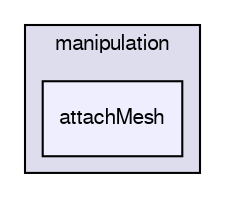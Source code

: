 digraph "applications/utilities/mesh/manipulation/attachMesh" {
  bgcolor=transparent;
  compound=true
  node [ fontsize="10", fontname="FreeSans"];
  edge [ labelfontsize="10", labelfontname="FreeSans"];
  subgraph clusterdir_15449a1ef4a09517cc5e2efa6b11565e {
    graph [ bgcolor="#ddddee", pencolor="black", label="manipulation" fontname="FreeSans", fontsize="10", URL="dir_15449a1ef4a09517cc5e2efa6b11565e.html"]
  dir_81045ddf298596090a20f23a8b031479 [shape=box, label="attachMesh", style="filled", fillcolor="#eeeeff", pencolor="black", URL="dir_81045ddf298596090a20f23a8b031479.html"];
  }
}
